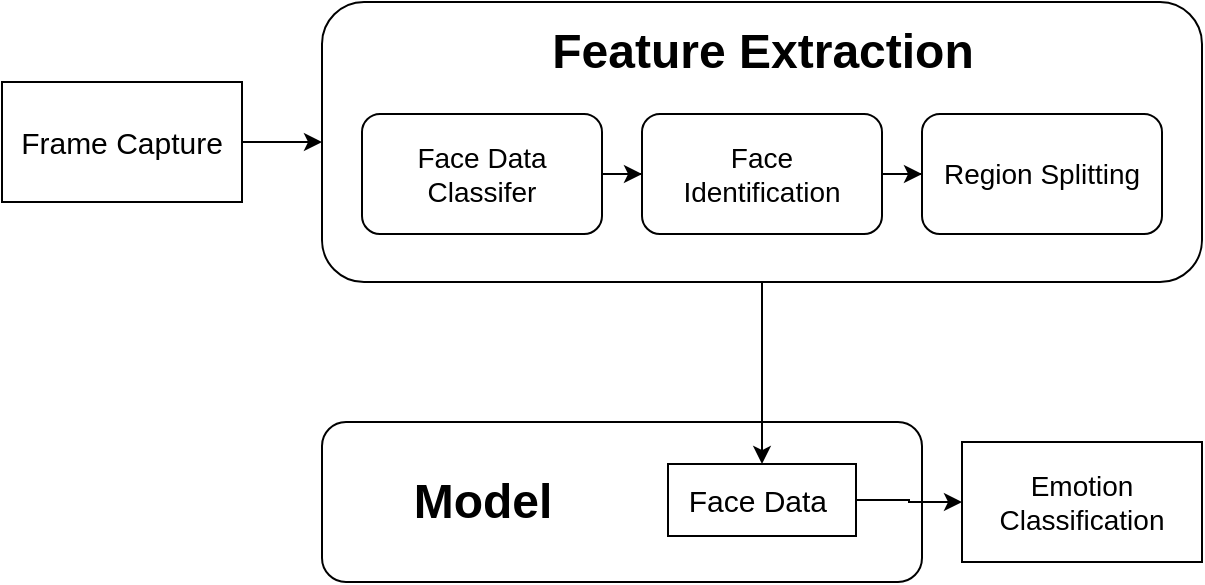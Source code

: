 <mxfile version="14.9.3" type="device"><diagram id="BK0L7zx3WV8nUOhGZhSL" name="Page-1"><mxGraphModel dx="1221" dy="575" grid="1" gridSize="10" guides="1" tooltips="1" connect="1" arrows="1" fold="1" page="1" pageScale="1" pageWidth="1000" pageHeight="1000" math="0" shadow="0"><root><mxCell id="0"/><mxCell id="1" parent="0"/><mxCell id="XN5fqFPvGSVCLBZeYzJt-15" value="" style="rounded=1;whiteSpace=wrap;html=1;" vertex="1" parent="1"><mxGeometry x="360" y="600" width="300" height="80" as="geometry"/></mxCell><mxCell id="XN5fqFPvGSVCLBZeYzJt-17" style="edgeStyle=orthogonalEdgeStyle;rounded=0;orthogonalLoop=1;jettySize=auto;html=1;" edge="1" parent="1" source="XN5fqFPvGSVCLBZeYzJt-1" target="XN5fqFPvGSVCLBZeYzJt-3"><mxGeometry relative="1" as="geometry"/></mxCell><mxCell id="XN5fqFPvGSVCLBZeYzJt-1" value="" style="rounded=1;whiteSpace=wrap;html=1;" vertex="1" parent="1"><mxGeometry x="360" y="390" width="440" height="140" as="geometry"/></mxCell><mxCell id="XN5fqFPvGSVCLBZeYzJt-4" style="edgeStyle=orthogonalEdgeStyle;rounded=0;orthogonalLoop=1;jettySize=auto;html=1;" edge="1" parent="1" source="XN5fqFPvGSVCLBZeYzJt-2" target="XN5fqFPvGSVCLBZeYzJt-1"><mxGeometry relative="1" as="geometry"/></mxCell><mxCell id="XN5fqFPvGSVCLBZeYzJt-2" value="&lt;font style=&quot;font-size: 15px&quot;&gt;Frame Capture&lt;/font&gt;" style="rounded=0;whiteSpace=wrap;html=1;" vertex="1" parent="1"><mxGeometry x="200" y="430" width="120" height="60" as="geometry"/></mxCell><mxCell id="XN5fqFPvGSVCLBZeYzJt-12" style="edgeStyle=orthogonalEdgeStyle;rounded=0;orthogonalLoop=1;jettySize=auto;html=1;" edge="1" parent="1" source="XN5fqFPvGSVCLBZeYzJt-3" target="XN5fqFPvGSVCLBZeYzJt-10"><mxGeometry relative="1" as="geometry"/></mxCell><mxCell id="XN5fqFPvGSVCLBZeYzJt-18" style="edgeStyle=orthogonalEdgeStyle;rounded=0;orthogonalLoop=1;jettySize=auto;html=1;exitX=1;exitY=0.5;exitDx=0;exitDy=0;" edge="1" parent="1" source="XN5fqFPvGSVCLBZeYzJt-6" target="XN5fqFPvGSVCLBZeYzJt-7"><mxGeometry relative="1" as="geometry"/></mxCell><mxCell id="XN5fqFPvGSVCLBZeYzJt-6" value="&lt;span style=&quot;font-size: 14px&quot;&gt;Face Data Classifer&lt;/span&gt;" style="rounded=1;whiteSpace=wrap;html=1;" vertex="1" parent="1"><mxGeometry x="380" y="446" width="120" height="60" as="geometry"/></mxCell><mxCell id="XN5fqFPvGSVCLBZeYzJt-20" style="edgeStyle=orthogonalEdgeStyle;rounded=0;orthogonalLoop=1;jettySize=auto;html=1;exitX=1;exitY=0.5;exitDx=0;exitDy=0;" edge="1" parent="1" source="XN5fqFPvGSVCLBZeYzJt-7" target="XN5fqFPvGSVCLBZeYzJt-8"><mxGeometry relative="1" as="geometry"/></mxCell><mxCell id="XN5fqFPvGSVCLBZeYzJt-7" value="&lt;font style=&quot;font-size: 14px&quot;&gt;Face &lt;br&gt;Identification&lt;/font&gt;" style="rounded=1;whiteSpace=wrap;html=1;" vertex="1" parent="1"><mxGeometry x="520" y="446" width="120" height="60" as="geometry"/></mxCell><mxCell id="XN5fqFPvGSVCLBZeYzJt-3" value="&lt;font style=&quot;font-size: 15px&quot;&gt;Face Data&amp;nbsp;&lt;br&gt;&lt;/font&gt;" style="rounded=0;whiteSpace=wrap;html=1;" vertex="1" parent="1"><mxGeometry x="533" y="621" width="94" height="36" as="geometry"/></mxCell><mxCell id="XN5fqFPvGSVCLBZeYzJt-8" value="&lt;font style=&quot;font-size: 14px&quot;&gt;Region Splitting&lt;/font&gt;" style="rounded=1;whiteSpace=wrap;html=1;" vertex="1" parent="1"><mxGeometry x="660" y="446" width="120" height="60" as="geometry"/></mxCell><mxCell id="XN5fqFPvGSVCLBZeYzJt-9" value="Feature Extraction" style="text;strokeColor=none;fillColor=none;html=1;fontSize=24;fontStyle=1;verticalAlign=middle;align=center;" vertex="1" parent="1"><mxGeometry x="460" y="400" width="240" height="30" as="geometry"/></mxCell><mxCell id="XN5fqFPvGSVCLBZeYzJt-10" value="&lt;font style=&quot;font-size: 14px&quot;&gt;Emotion Classification&lt;/font&gt;" style="rounded=0;whiteSpace=wrap;html=1;" vertex="1" parent="1"><mxGeometry x="680" y="610" width="120" height="60" as="geometry"/></mxCell><mxCell id="XN5fqFPvGSVCLBZeYzJt-16" value="Model" style="text;strokeColor=none;fillColor=none;html=1;fontSize=24;fontStyle=1;verticalAlign=middle;align=center;" vertex="1" parent="1"><mxGeometry x="390" y="620" width="100" height="40" as="geometry"/></mxCell></root></mxGraphModel></diagram></mxfile>
